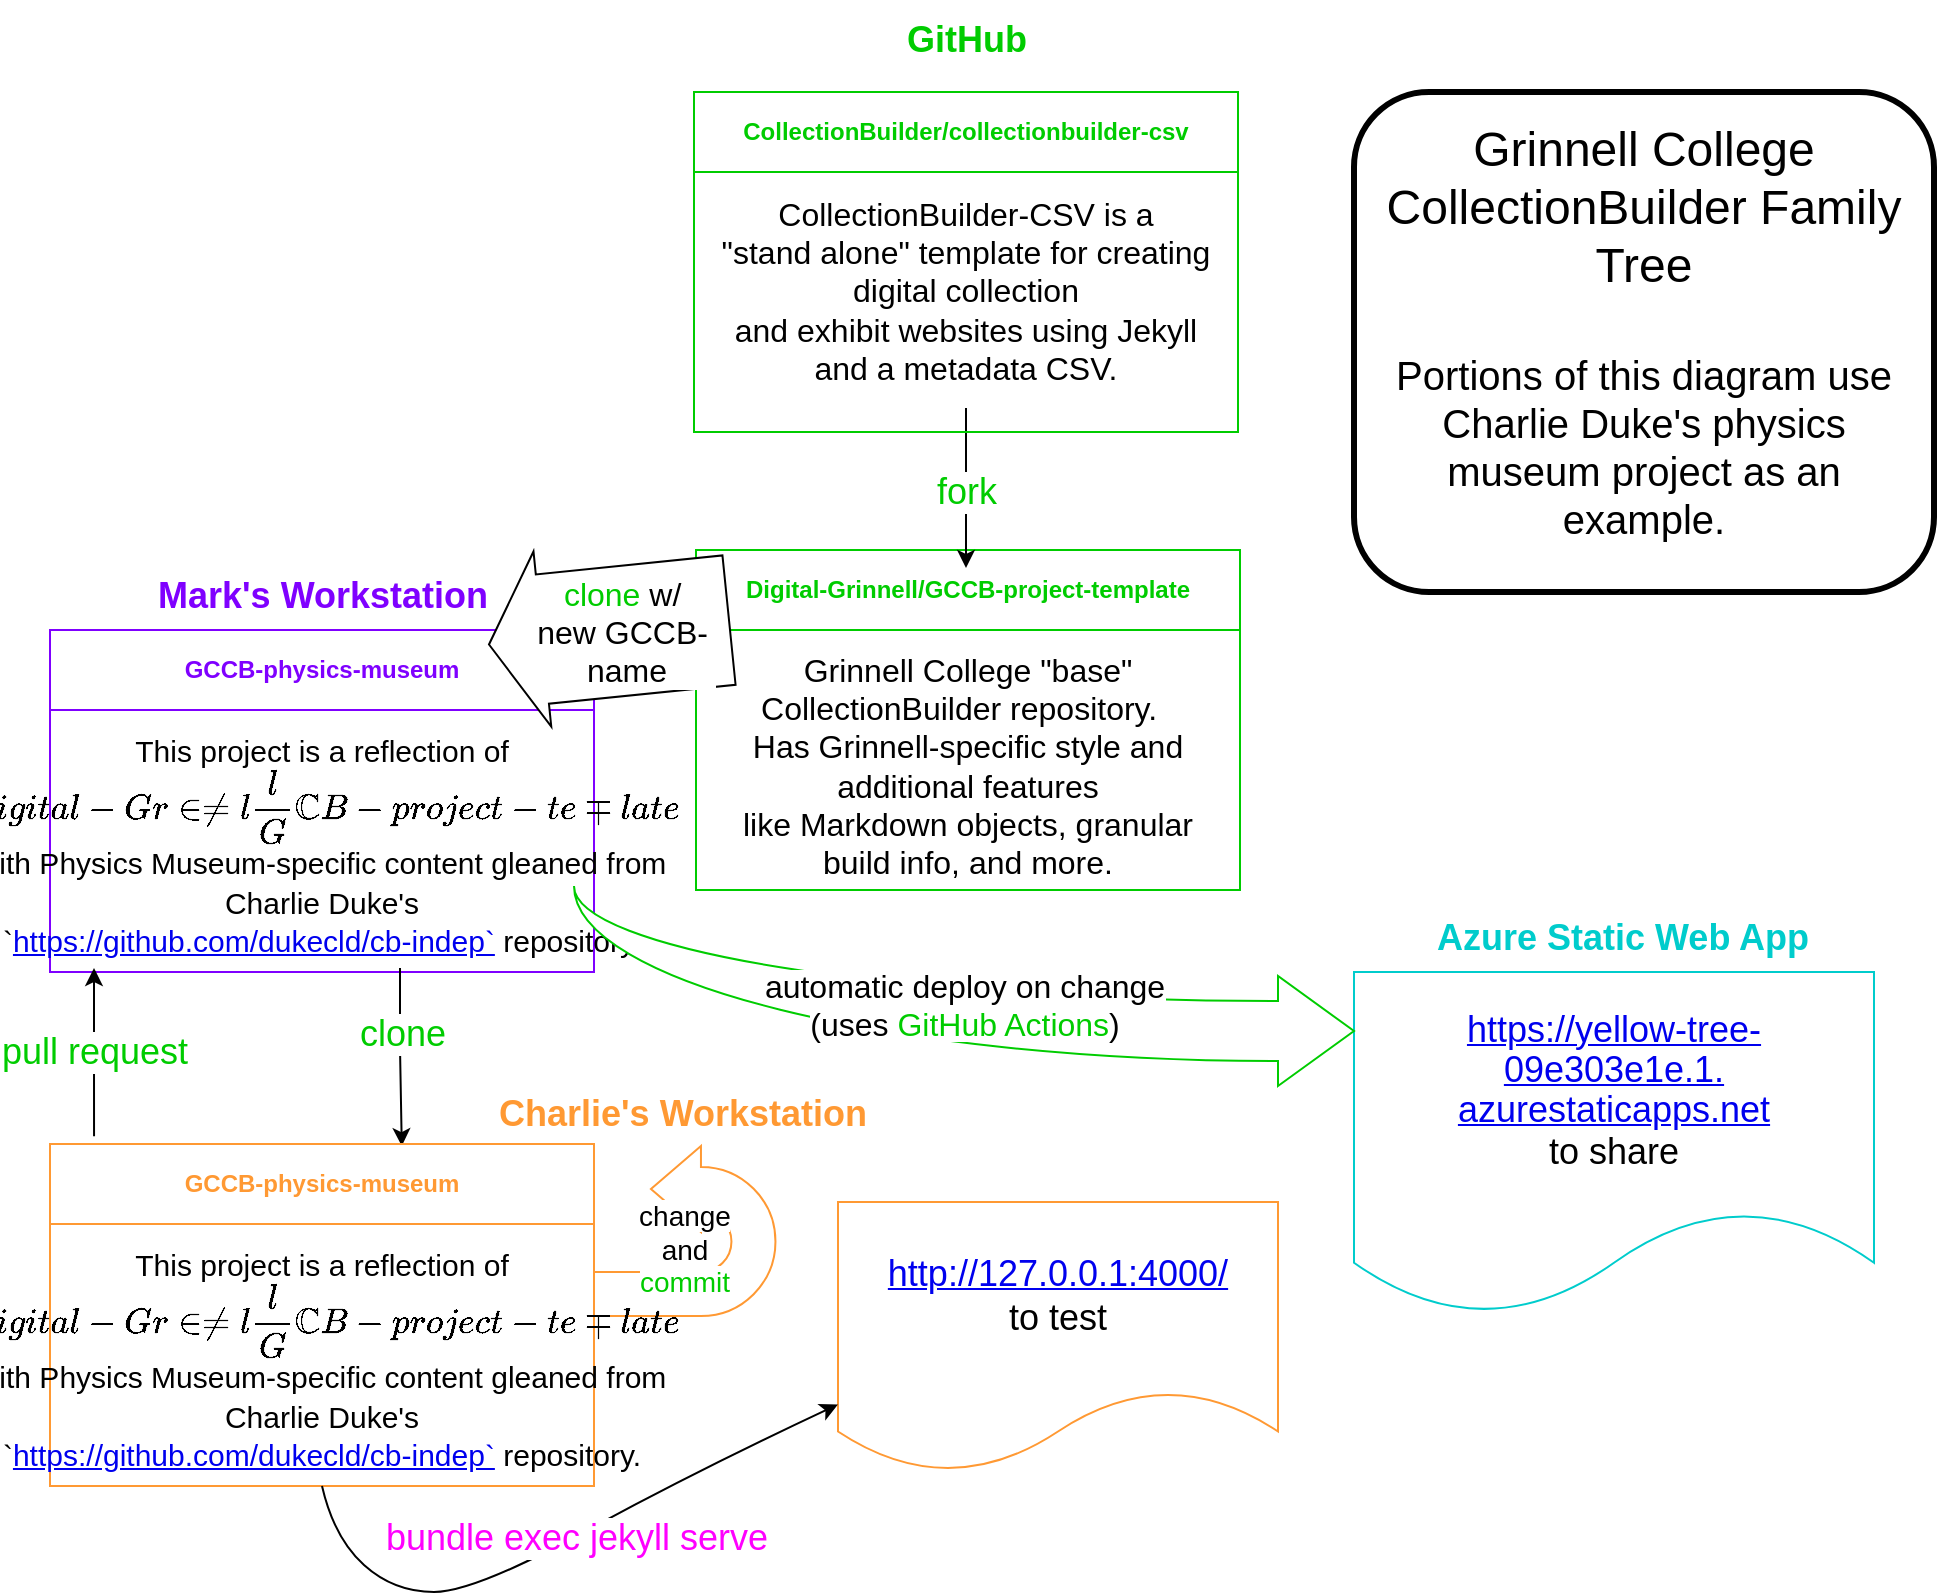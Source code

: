 <mxfile version="28.0.7">
  <diagram name="Page-1" id="xfICfgh5GZFHUXYX1ghy">
    <mxGraphModel dx="1300" dy="550" grid="1" gridSize="10" guides="1" tooltips="1" connect="1" arrows="1" fold="1" page="1" pageScale="1" pageWidth="1100" pageHeight="850" background="#ffffff" math="0" shadow="0">
      <root>
        <mxCell id="0" />
        <mxCell id="1" parent="0" />
        <mxCell id="Tse-7rxfkuOb4b0HgU-C-35" value="&lt;font style=&quot;font-size: 14px;&quot;&gt;&lt;span style=&quot;background-color: light-dark(#ffffff, var(--ge-dark-color, #121212));&quot;&gt;&lt;br&gt;&lt;/span&gt;&lt;/font&gt;&lt;div&gt;&lt;font style=&quot;font-size: 14px;&quot;&gt;&lt;span style=&quot;background-color: light-dark(#ffffff, var(--ge-dark-color, #121212));&quot;&gt;&lt;br&gt;&lt;/span&gt;&lt;/font&gt;&lt;/div&gt;&lt;div&gt;&lt;font style=&quot;font-size: 14px;&quot;&gt;&lt;span style=&quot;background-color: light-dark(#ffffff, var(--ge-dark-color, #121212));&quot;&gt;change&lt;/span&gt;&lt;/font&gt;&lt;/div&gt;&lt;div&gt;&lt;font style=&quot;font-size: 14px;&quot;&gt;&lt;span style=&quot;background-color: light-dark(#ffffff, var(--ge-dark-color, #121212));&quot;&gt;and&lt;/span&gt;&lt;/font&gt;&lt;/div&gt;&lt;font style=&quot;font-size: 14px;&quot;&gt;&lt;span style=&quot;background-color: light-dark(#ffffff, var(--ge-dark-color, #121212));&quot;&gt;&lt;span style=&quot;color: rgb(0, 204, 0);&quot;&gt;commit&lt;/span&gt;&lt;br&gt;&lt;br&gt;&lt;/span&gt;&lt;/font&gt;" style="html=1;shadow=0;dashed=0;align=center;verticalAlign=middle;shape=mxgraph.arrows2.uTurnArrow;dy=11;arrowHead=43;dx2=25;flipH=1;strokeColor=#FF9933;" parent="1" vertex="1">
          <mxGeometry x="380" y="597" width="90.73" height="85" as="geometry" />
        </mxCell>
        <mxCell id="Tse-7rxfkuOb4b0HgU-C-12" value="&lt;span style=&quot;color: rgb(0, 204, 0);&quot;&gt;Digital-Grinnell/GCCB-project-template&lt;/span&gt;" style="swimlane;whiteSpace=wrap;html=1;startSize=40;strokeColor=#00CC00;" parent="1" vertex="1">
          <mxGeometry x="431" y="299" width="272" height="170" as="geometry">
            <mxRectangle x="320" y="30" width="240" height="40" as="alternateBounds" />
          </mxGeometry>
        </mxCell>
        <mxCell id="Tse-7rxfkuOb4b0HgU-C-13" value="Grinnell College &quot;base&quot; CollectionBuilder repository.&amp;nbsp;&amp;nbsp;&lt;br&gt;Has Grinnell-specific style and additional features&lt;br&gt;like Markdown objects, granular build info, and more." style="text;whiteSpace=wrap;html=1;align=center;fontSize=16;" parent="Tse-7rxfkuOb4b0HgU-C-12" vertex="1">
          <mxGeometry x="6" y="44" width="260" height="105" as="geometry" />
        </mxCell>
        <mxCell id="Tse-7rxfkuOb4b0HgU-C-19" value="&lt;font style=&quot;font-size: 18px; color: rgb(127, 0, 255);&quot;&gt;&lt;b&gt;Mark&#39;s Workstation&lt;/b&gt;&lt;/font&gt;" style="text;html=1;align=center;verticalAlign=middle;resizable=0;points=[];autosize=1;strokeColor=none;fillColor=none;" parent="1" vertex="1">
          <mxGeometry x="149" y="302" width="190" height="40" as="geometry" />
        </mxCell>
        <mxCell id="Tse-7rxfkuOb4b0HgU-C-20" value="&lt;span style=&quot;color: rgb(127, 0, 255);&quot;&gt;GCCB-physics-museum&lt;/span&gt;" style="swimlane;whiteSpace=wrap;html=1;startSize=40;strokeColor=#7F00FF;" parent="1" vertex="1">
          <mxGeometry x="108" y="339" width="272" height="171" as="geometry">
            <mxRectangle x="320" y="30" width="240" height="40" as="alternateBounds" />
          </mxGeometry>
        </mxCell>
        <mxCell id="Tse-7rxfkuOb4b0HgU-C-21" value="&lt;font style=&quot;font-size: 15px;&quot;&gt;This project is a reflection of&lt;br&gt;`Digital-Grinnell/GCCB-project-template`&lt;br&gt; with Physics Museum-specific content gleaned from Charlie Duke&#39;s&lt;br&gt;`&lt;a class=&quot;Link--inTextBlock&quot; href=&quot;https://github.com/dukecld/cb-indep`&quot;&gt;https://github.com/dukecld/cb-indep`&lt;/a&gt; repository. &lt;br&gt;&lt;/font&gt;      " style="text;whiteSpace=wrap;html=1;align=center;fontSize=16;" parent="Tse-7rxfkuOb4b0HgU-C-20" vertex="1">
          <mxGeometry x="6" y="44" width="260" height="105" as="geometry" />
        </mxCell>
        <mxCell id="Tse-7rxfkuOb4b0HgU-C-22" value="" style="shape=flexArrow;endArrow=classic;html=1;rounded=0;width=65;endSize=8.61;endWidth=22;fillColor=default;" parent="1" edge="1">
          <mxGeometry width="50" height="50" relative="1" as="geometry">
            <mxPoint x="448" y="334" as="sourcePoint" />
            <mxPoint x="327" y="346.293" as="targetPoint" />
            <Array as="points" />
          </mxGeometry>
        </mxCell>
        <mxCell id="Tse-7rxfkuOb4b0HgU-C-23" value="&lt;font style=&quot;font-size: 16px;&quot;&gt;&lt;span style=&quot;color: rgb(0, 204, 0);&quot;&gt;clone&lt;/span&gt; w/&amp;nbsp;&lt;br&gt;new GCCB-&amp;nbsp;&lt;br&gt;name&lt;/font&gt;" style="edgeLabel;html=1;align=center;verticalAlign=middle;resizable=0;points=[];" parent="Tse-7rxfkuOb4b0HgU-C-22" vertex="1" connectable="0">
          <mxGeometry x="-0.084" y="2" relative="1" as="geometry">
            <mxPoint x="3" y="-2" as="offset" />
          </mxGeometry>
        </mxCell>
        <mxCell id="Tse-7rxfkuOb4b0HgU-C-28" value="&lt;font style=&quot;font-size: 18px; color: rgb(255, 153, 51);&quot;&gt;&lt;b&gt;Charlie&#39;s Workstation&lt;/b&gt;&lt;/font&gt;" style="text;html=1;align=center;verticalAlign=middle;resizable=0;points=[];autosize=1;strokeColor=none;fillColor=none;" parent="1" vertex="1">
          <mxGeometry x="319" y="561" width="210" height="40" as="geometry" />
        </mxCell>
        <mxCell id="Tse-7rxfkuOb4b0HgU-C-33" value="&lt;font style=&quot;font-size: 18px; color: rgb(0, 204, 0);&quot;&gt;fork&lt;/font&gt;" style="edgeStyle=orthogonalEdgeStyle;rounded=0;orthogonalLoop=1;jettySize=auto;html=1;" parent="1" edge="1">
          <mxGeometry x="0.146" relative="1" as="geometry">
            <mxPoint x="566" y="228" as="sourcePoint" />
            <mxPoint x="566" y="308" as="targetPoint" />
            <Array as="points">
              <mxPoint x="570.5" y="268" />
              <mxPoint x="570.5" y="268" />
            </Array>
            <mxPoint as="offset" />
          </mxGeometry>
        </mxCell>
        <mxCell id="Tse-7rxfkuOb4b0HgU-C-34" value="&lt;font style=&quot;font-size: 18px; color: rgb(0, 204, 0);&quot;&gt;clone&lt;/font&gt;" style="edgeStyle=orthogonalEdgeStyle;rounded=0;orthogonalLoop=1;jettySize=auto;html=1;entryX=0.893;entryY=0.006;entryDx=0;entryDy=0;entryPerimeter=0;" parent="1" edge="1">
          <mxGeometry x="-0.281" y="1" relative="1" as="geometry">
            <mxPoint x="283" y="508" as="sourcePoint" />
            <mxPoint x="283.896" y="597.026" as="targetPoint" />
            <Array as="points">
              <mxPoint x="283" y="548" />
              <mxPoint x="284" y="548" />
            </Array>
            <mxPoint as="offset" />
          </mxGeometry>
        </mxCell>
        <mxCell id="Tse-7rxfkuOb4b0HgU-C-36" value="&lt;font style=&quot;font-size: 18px; color: rgb(0, 204, 0);&quot;&gt;pull request&lt;/font&gt;" style="edgeStyle=orthogonalEdgeStyle;rounded=0;orthogonalLoop=1;jettySize=auto;html=1;exitX=0.081;exitY=-0.023;exitDx=0;exitDy=0;exitPerimeter=0;" parent="1" source="Tse-7rxfkuOb4b0HgU-C-29" edge="1">
          <mxGeometry x="0.001" relative="1" as="geometry">
            <mxPoint x="150" y="508" as="sourcePoint" />
            <mxPoint x="130" y="508" as="targetPoint" />
            <Array as="points">
              <mxPoint x="130" y="548" />
              <mxPoint x="130" y="548" />
            </Array>
            <mxPoint as="offset" />
          </mxGeometry>
        </mxCell>
        <mxCell id="Tse-7rxfkuOb4b0HgU-C-38" value="&lt;div align=&quot;center&quot; style=&quot;font-weight: normal; line-height: 18px; white-space: pre;&quot;&gt;&lt;div&gt;&lt;font face=&quot;Helvetica&quot; style=&quot;background-color: light-dark(#ffffff, var(--ge-dark-color, #121212)); font-size: 18px;&quot;&gt;&lt;span style=&quot;color: rgb(212, 212, 212);&quot;&gt;&lt;a href=&quot;https://yellow-tree- 09e303e1e.1. azurestaticapps.net&quot;&gt;https://yellow-tree-&lt;br&gt;09e303e1e.1.&lt;br&gt;azurestaticapps.net&lt;/a&gt;&lt;/span&gt;&lt;/font&gt;&lt;/div&gt;&lt;/div&gt;&lt;font style=&quot;font-size: 18px;&quot; face=&quot;Helvetica&quot;&gt;to share&lt;/font&gt;" style="shape=document;whiteSpace=wrap;html=1;boundedLbl=1;align=center;strokeColor=#00CCCC;" parent="1" vertex="1">
          <mxGeometry x="760" y="510" width="260" height="171" as="geometry" />
        </mxCell>
        <mxCell id="Tse-7rxfkuOb4b0HgU-C-39" value="&lt;font style=&quot;font-size: 18px; color: rgb(0, 204, 204);&quot;&gt;&lt;b&gt;Azure Static Web App&lt;/b&gt;&lt;/font&gt;" style="text;html=1;align=center;verticalAlign=middle;resizable=0;points=[];autosize=1;strokeColor=none;fillColor=none;" parent="1" vertex="1">
          <mxGeometry x="789" y="473" width="210" height="40" as="geometry" />
        </mxCell>
        <mxCell id="Tse-7rxfkuOb4b0HgU-C-47" value="&lt;font style=&quot;font-size: 16px; background-color: light-dark(#ffffff, var(--ge-dark-color, #121212));&quot;&gt;&lt;br&gt;automatic deploy on change&lt;br&gt;(uses &lt;span style=&quot;color: rgb(0, 204, 0);&quot;&gt;GitHub Actions&lt;/span&gt;)&lt;/font&gt;" style="html=1;shadow=0;dashed=0;align=center;verticalAlign=middle;shape=mxgraph.arrows2.jumpInArrow;dy=15;dx=38;arrowHead=55;flipV=1;strokeColor=#00CC00;" parent="1" vertex="1">
          <mxGeometry x="370" y="467" width="390" height="100" as="geometry" />
        </mxCell>
        <mxCell id="Tse-7rxfkuOb4b0HgU-C-1" value="CollectionBuilder/collectionbuilder-csv" style="swimlane;whiteSpace=wrap;html=1;startSize=40;fontColor=#00CC00;strokeColor=#00CC00;" parent="1" vertex="1">
          <mxGeometry x="430" y="70" width="272" height="170" as="geometry">
            <mxRectangle x="320" y="30" width="240" height="40" as="alternateBounds" />
          </mxGeometry>
        </mxCell>
        <mxCell id="Tse-7rxfkuOb4b0HgU-C-6" value="CollectionBuilder-CSV is a&lt;br&gt;&quot;stand alone&quot; template for creating digital collection&lt;br&gt;and exhibit websites using Jekyll&lt;br&gt;and a metadata CSV." style="text;whiteSpace=wrap;html=1;align=center;fontSize=16;" parent="Tse-7rxfkuOb4b0HgU-C-1" vertex="1">
          <mxGeometry x="6" y="45" width="260" height="80" as="geometry" />
        </mxCell>
        <mxCell id="Tse-7rxfkuOb4b0HgU-C-11" value="&lt;font style=&quot;font-size: 18px; color: rgb(0, 204, 0);&quot;&gt;&lt;b&gt;GitHub&lt;/b&gt;&lt;/font&gt;" style="text;html=1;align=center;verticalAlign=middle;resizable=0;points=[];autosize=1;strokeColor=none;fillColor=none;" parent="1" vertex="1">
          <mxGeometry x="526" y="24" width="80" height="40" as="geometry" />
        </mxCell>
        <mxCell id="MkRkW_FTMVN4ikkAUPbI-1" value="&lt;div&gt;&lt;font style=&quot;font-size: 18px;&quot;&gt;&lt;a href=&quot;http://127.0.0.1:4000/&quot;&gt;http://127.0.0.1:4000/&lt;br&gt;&lt;/a&gt;to test&lt;/font&gt;&lt;/div&gt;" style="shape=document;whiteSpace=wrap;html=1;boundedLbl=1;align=center;strokeColor=#FF9933;" vertex="1" parent="1">
          <mxGeometry x="502" y="625" width="220" height="135" as="geometry" />
        </mxCell>
        <mxCell id="Tse-7rxfkuOb4b0HgU-C-29" value="&lt;span style=&quot;color: rgb(255, 153, 51);&quot;&gt;GCCB-physics-museum&lt;/span&gt;" style="swimlane;whiteSpace=wrap;html=1;startSize=40;fillColor=default;strokeColor=#FF9933;" parent="1" vertex="1">
          <mxGeometry x="108" y="596" width="272" height="171" as="geometry">
            <mxRectangle x="320" y="30" width="240" height="40" as="alternateBounds" />
          </mxGeometry>
        </mxCell>
        <mxCell id="Tse-7rxfkuOb4b0HgU-C-30" value="&lt;font style=&quot;font-size: 15px;&quot;&gt;This project is a reflection of&lt;br&gt;`Digital-Grinnell/GCCB-project-template`&lt;br&gt; with Physics Museum-specific content gleaned from Charlie Duke&#39;s&lt;br&gt;`&lt;a class=&quot;Link--inTextBlock&quot; href=&quot;https://github.com/dukecld/cb-indep`&quot;&gt;https://github.com/dukecld/cb-indep`&lt;/a&gt; repository. &lt;br&gt;&lt;/font&gt;      " style="text;whiteSpace=wrap;html=1;align=center;fontSize=16;" parent="Tse-7rxfkuOb4b0HgU-C-29" vertex="1">
          <mxGeometry x="6" y="44" width="260" height="105" as="geometry" />
        </mxCell>
        <mxCell id="MkRkW_FTMVN4ikkAUPbI-2" value="" style="curved=1;endArrow=classic;html=1;rounded=0;exitX=0.5;exitY=1;exitDx=0;exitDy=0;entryX=0;entryY=0.75;entryDx=0;entryDy=0;" edge="1" parent="1" source="Tse-7rxfkuOb4b0HgU-C-29" target="MkRkW_FTMVN4ikkAUPbI-1">
          <mxGeometry width="50" height="50" relative="1" as="geometry">
            <mxPoint x="280" y="840" as="sourcePoint" />
            <mxPoint x="330" y="790" as="targetPoint" />
            <Array as="points">
              <mxPoint x="250" y="793" />
              <mxPoint x="280" y="820" />
              <mxPoint x="320" y="820" />
              <mxPoint x="430" y="760" />
            </Array>
          </mxGeometry>
        </mxCell>
        <mxCell id="MkRkW_FTMVN4ikkAUPbI-3" value="&lt;font style=&quot;font-size: 18px; color: rgb(255, 0, 255);&quot;&gt;bundle exec jekyll serve&lt;/font&gt;" style="edgeLabel;html=1;align=center;verticalAlign=middle;resizable=0;points=[];" vertex="1" connectable="0" parent="MkRkW_FTMVN4ikkAUPbI-2">
          <mxGeometry x="0.061" y="-1" relative="1" as="geometry">
            <mxPoint x="-1" as="offset" />
          </mxGeometry>
        </mxCell>
        <mxCell id="MkRkW_FTMVN4ikkAUPbI-4" value="&lt;div align=&quot;center&quot;&gt;&lt;font style=&quot;font-size: 24px;&quot;&gt;Grinnell College CollectionBuilder Family Tree&lt;/font&gt;&lt;/div&gt;&lt;div align=&quot;center&quot;&gt;&lt;font style=&quot;font-size: 24px;&quot;&gt;&lt;br&gt;&lt;/font&gt;&lt;/div&gt;&lt;div align=&quot;center&quot;&gt;&lt;font style=&quot;font-size: 20px;&quot;&gt;Portions of this diagram use Charlie Duke&#39;s physics museum project as an example.&lt;/font&gt;&lt;/div&gt;" style="text;html=1;whiteSpace=wrap;overflow=hidden;rounded=1;strokeColor=default;strokeWidth=3;labelPadding=10;perimeterSpacing=3;fixDash=0;container=0;spacingLeft=5;spacingBottom=5;spacingRight=5;spacingTop=5;spacing=5;align=center;" vertex="1" parent="1">
          <mxGeometry x="760" y="70" width="290" height="250" as="geometry" />
        </mxCell>
      </root>
    </mxGraphModel>
  </diagram>
</mxfile>
